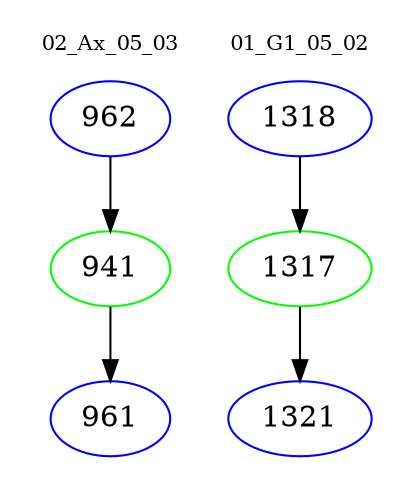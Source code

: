 digraph{
subgraph cluster_0 {
color = white
label = "02_Ax_05_03";
fontsize=10;
T0_962 [label="962", color="blue"]
T0_962 -> T0_941 [color="black"]
T0_941 [label="941", color="green"]
T0_941 -> T0_961 [color="black"]
T0_961 [label="961", color="blue"]
}
subgraph cluster_1 {
color = white
label = "01_G1_05_02";
fontsize=10;
T1_1318 [label="1318", color="blue"]
T1_1318 -> T1_1317 [color="black"]
T1_1317 [label="1317", color="green"]
T1_1317 -> T1_1321 [color="black"]
T1_1321 [label="1321", color="blue"]
}
}
